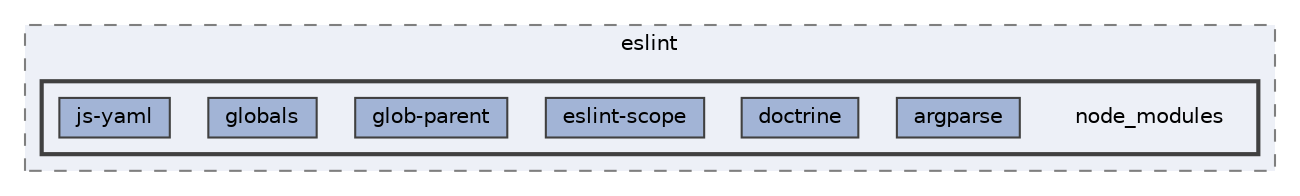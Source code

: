 digraph "pkiclassroomrescheduler/src/main/frontend/node_modules/eslint/node_modules"
{
 // LATEX_PDF_SIZE
  bgcolor="transparent";
  edge [fontname=Helvetica,fontsize=10,labelfontname=Helvetica,labelfontsize=10];
  node [fontname=Helvetica,fontsize=10,shape=box,height=0.2,width=0.4];
  compound=true
  subgraph clusterdir_16a8def1ac81c1347b3d8526f7e71286 {
    graph [ bgcolor="#edf0f7", pencolor="grey50", label="eslint", fontname=Helvetica,fontsize=10 style="filled,dashed", URL="dir_16a8def1ac81c1347b3d8526f7e71286.html",tooltip=""]
  subgraph clusterdir_0d297e9dc9b80b9bb1aba2d9ed0be040 {
    graph [ bgcolor="#edf0f7", pencolor="grey25", label="", fontname=Helvetica,fontsize=10 style="filled,bold", URL="dir_0d297e9dc9b80b9bb1aba2d9ed0be040.html",tooltip=""]
    dir_0d297e9dc9b80b9bb1aba2d9ed0be040 [shape=plaintext, label="node_modules"];
  dir_9ed1373cf21496ceb0f9aefc6dbc92d1 [label="argparse", fillcolor="#a2b4d6", color="grey25", style="filled", URL="dir_9ed1373cf21496ceb0f9aefc6dbc92d1.html",tooltip=""];
  dir_e8730546c32e1f001a317520eebd50bb [label="doctrine", fillcolor="#a2b4d6", color="grey25", style="filled", URL="dir_e8730546c32e1f001a317520eebd50bb.html",tooltip=""];
  dir_20e73e12ce138ed757a2c1e932de0090 [label="eslint-scope", fillcolor="#a2b4d6", color="grey25", style="filled", URL="dir_20e73e12ce138ed757a2c1e932de0090.html",tooltip=""];
  dir_392517fbe88688f758c0b5b09e45cf33 [label="glob-parent", fillcolor="#a2b4d6", color="grey25", style="filled", URL="dir_392517fbe88688f758c0b5b09e45cf33.html",tooltip=""];
  dir_56c393702eebfe7fa0902fc4f13301da [label="globals", fillcolor="#a2b4d6", color="grey25", style="filled", URL="dir_56c393702eebfe7fa0902fc4f13301da.html",tooltip=""];
  dir_a9d40d1b2a9978f886560661e3b08111 [label="js-yaml", fillcolor="#a2b4d6", color="grey25", style="filled", URL="dir_a9d40d1b2a9978f886560661e3b08111.html",tooltip=""];
  }
  }
}
